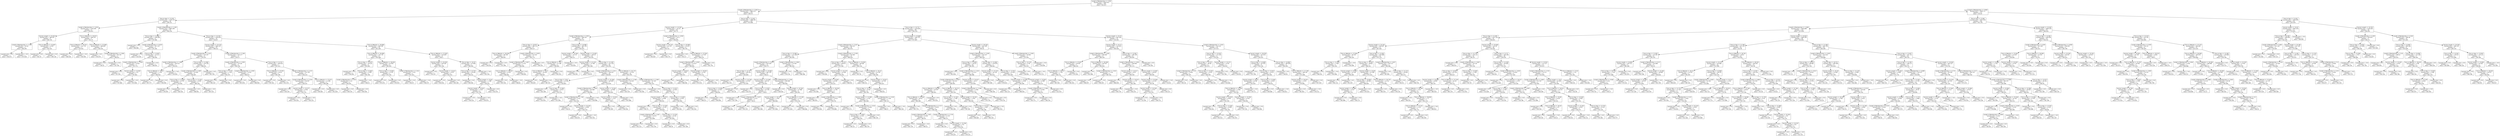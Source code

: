 digraph Tree {
node [shape=box, fontname="helvetica"] ;
edge [fontname="helvetica"] ;
0 [label="Length of Membership <= 3.591\nsquared_error = 6262.812\nsamples = 350\nvalue = 501.617"] ;
1 [label="Length of Membership <= 2.626\nsquared_error = 3681.612\nsamples = 179\nvalue = 449.79"] ;
0 -> 1 [labeldistance=2.5, labelangle=45, headlabel="True"] ;
2 [label="Time on App <= 11.031\nsquared_error = 3120.135\nsamples = 50\nvalue = 390.151"] ;
1 -> 2 ;
3 [label="Length of Membership <= 1.876\nsquared_error = 1318.394\nsamples = 9\nvalue = 316.957"] ;
2 -> 3 ;
4 [label="Session Length <= 33.252\nsquared_error = 386.597\nsamples = 4\nvalue = 284.729"] ;
3 -> 4 ;
5 [label="Length of Membership <= 1.109\nsquared_error = 92.62\nsamples = 2\nvalue = 266.295"] ;
4 -> 5 ;
6 [label="squared_error = 0.0\nsamples = 1\nvalue = 256.671"] ;
5 -> 6 ;
7 [label="squared_error = -0.0\nsamples = 1\nvalue = 275.918"] ;
5 -> 7 ;
8 [label="Time on Website <= 35.907\nsquared_error = 0.947\nsamples = 2\nvalue = 303.163"] ;
4 -> 8 ;
9 [label="squared_error = 0.0\nsamples = 1\nvalue = 302.19"] ;
8 -> 9 ;
10 [label="squared_error = 0.0\nsamples = 1\nvalue = 304.136"] ;
8 -> 10 ;
11 [label="Time on Website <= 36.815\nsquared_error = 568.143\nsamples = 5\nvalue = 342.74"] ;
3 -> 11 ;
12 [label="Time on Website <= 36.251\nsquared_error = 121.735\nsamples = 2\nvalue = 319.561"] ;
11 -> 12 ;
13 [label="squared_error = 0.0\nsamples = 1\nvalue = 308.528"] ;
12 -> 13 ;
14 [label="squared_error = -0.0\nsamples = 1\nvalue = 330.594"] ;
12 -> 14 ;
15 [label="Time on Website <= 37.408\nsquared_error = 268.804\nsamples = 3\nvalue = 358.192"] ;
11 -> 15 ;
16 [label="squared_error = 0.0\nsamples = 1\nvalue = 378.474"] ;
15 -> 16 ;
17 [label="Length of Membership <= 2.266\nsquared_error = 94.705\nsamples = 2\nvalue = 348.051"] ;
15 -> 17 ;
18 [label="squared_error = 0.0\nsamples = 1\nvalue = 338.32"] ;
17 -> 18 ;
19 [label="squared_error = 0.0\nsamples = 1\nvalue = 357.783"] ;
17 -> 19 ;
20 [label="Length of Membership <= 1.295\nsquared_error = 2081.493\nsamples = 41\nvalue = 406.218"] ;
2 -> 20 ;
21 [label="Time on App <= 11.883\nsquared_error = 1305.685\nsamples = 6\nvalue = 337.082"] ;
20 -> 21 ;
22 [label="squared_error = 0.0\nsamples = 1\nvalue = 266.086"] ;
21 -> 22 ;
23 [label="Length of Membership <= 0.619\nsquared_error = 357.125\nsamples = 5\nvalue = 351.281"] ;
21 -> 23 ;
24 [label="squared_error = 0.0\nsamples = 1\nvalue = 314.439"] ;
23 -> 24 ;
25 [label="Time on App <= 12.847\nsquared_error = 22.223\nsamples = 4\nvalue = 360.492"] ;
23 -> 25 ;
26 [label="Length of Membership <= 1.054\nsquared_error = 0.016\nsamples = 3\nvalue = 357.771"] ;
25 -> 26 ;
27 [label="squared_error = 0.0\nsamples = 1\nvalue = 357.591"] ;
26 -> 27 ;
28 [label="Session Length <= 32.492\nsquared_error = 0.0\nsamples = 2\nvalue = 357.861"] ;
26 -> 28 ;
29 [label="squared_error = 0.0\nsamples = 1\nvalue = 357.864"] ;
28 -> 29 ;
30 [label="squared_error = 0.0\nsamples = 1\nvalue = 357.858"] ;
28 -> 30 ;
31 [label="squared_error = 0.0\nsamples = 1\nvalue = 368.655"] ;
25 -> 31 ;
32 [label="Time on App <= 12.218\nsquared_error = 1254.641\nsamples = 35\nvalue = 418.07"] ;
20 -> 32 ;
33 [label="Session Length <= 33.116\nsquared_error = 1065.527\nsamples = 19\nvalue = 398.512"] ;
32 -> 33 ;
34 [label="Length of Membership <= 2.122\nsquared_error = 710.347\nsamples = 8\nvalue = 370.107"] ;
33 -> 34 ;
35 [label="Length of Membership <= 1.966\nsquared_error = 187.611\nsamples = 3\nvalue = 339.255"] ;
34 -> 35 ;
36 [label="Time on Website <= 38.03\nsquared_error = 1.301\nsamples = 2\nvalue = 348.918"] ;
35 -> 36 ;
37 [label="squared_error = 0.0\nsamples = 1\nvalue = 347.777"] ;
36 -> 37 ;
38 [label="squared_error = 0.0\nsamples = 1\nvalue = 350.058"] ;
36 -> 38 ;
39 [label="squared_error = -0.0\nsamples = 1\nvalue = 319.929"] ;
35 -> 39 ;
40 [label="Time on App <= 11.966\nsquared_error = 110.192\nsamples = 5\nvalue = 388.619"] ;
34 -> 40 ;
41 [label="Length of Membership <= 2.289\nsquared_error = 23.904\nsamples = 4\nvalue = 383.847"] ;
40 -> 41 ;
42 [label="Time on App <= 11.829\nsquared_error = 8.759\nsamples = 2\nvalue = 379.456"] ;
41 -> 42 ;
43 [label="squared_error = 0.0\nsamples = 1\nvalue = 376.497"] ;
42 -> 43 ;
44 [label="squared_error = 0.0\nsamples = 1\nvalue = 382.416"] ;
42 -> 44 ;
45 [label="Time on App <= 11.435\nsquared_error = 0.494\nsamples = 2\nvalue = 388.238"] ;
41 -> 45 ;
46 [label="squared_error = 0.0\nsamples = 1\nvalue = 388.941"] ;
45 -> 46 ;
47 [label="squared_error = -0.0\nsamples = 1\nvalue = 387.535"] ;
45 -> 47 ;
48 [label="squared_error = 0.0\nsamples = 1\nvalue = 407.705"] ;
40 -> 48 ;
49 [label="Length of Membership <= 2.106\nsquared_error = 310.277\nsamples = 11\nvalue = 419.17"] ;
33 -> 49 ;
50 [label="Length of Membership <= 1.954\nsquared_error = 14.218\nsamples = 4\nvalue = 404.746"] ;
49 -> 50 ;
51 [label="Time on App <= 11.95\nsquared_error = 1.192\nsamples = 2\nvalue = 401.075"] ;
50 -> 51 ;
52 [label="squared_error = 0.0\nsamples = 1\nvalue = 402.167"] ;
51 -> 52 ;
53 [label="squared_error = 0.0\nsamples = 1\nvalue = 399.984"] ;
51 -> 53 ;
54 [label="Length of Membership <= 2.091\nsquared_error = 0.293\nsamples = 2\nvalue = 408.417"] ;
50 -> 54 ;
55 [label="squared_error = 0.0\nsamples = 1\nvalue = 407.876"] ;
54 -> 55 ;
56 [label="squared_error = 0.0\nsamples = 1\nvalue = 408.958"] ;
54 -> 56 ;
57 [label="Time on App <= 11.311\nsquared_error = 292.632\nsamples = 7\nvalue = 427.413"] ;
49 -> 57 ;
58 [label="Time on Website <= 37.452\nsquared_error = 63.61\nsamples = 2\nvalue = 405.396"] ;
57 -> 58 ;
59 [label="squared_error = 0.0\nsamples = 1\nvalue = 397.421"] ;
58 -> 59 ;
60 [label="squared_error = 0.0\nsamples = 1\nvalue = 413.372"] ;
58 -> 60 ;
61 [label="Length of Membership <= 2.375\nsquared_error = 112.792\nsamples = 5\nvalue = 436.219"] ;
57 -> 61 ;
62 [label="Length of Membership <= 2.154\nsquared_error = 18.497\nsamples = 3\nvalue = 428.167"] ;
61 -> 62 ;
63 [label="squared_error = 0.0\nsamples = 1\nvalue = 434.144"] ;
62 -> 63 ;
64 [label="Session Length <= 33.277\nsquared_error = 0.952\nsamples = 2\nvalue = 425.179"] ;
62 -> 64 ;
65 [label="squared_error = 0.0\nsamples = 1\nvalue = 424.203"] ;
64 -> 65 ;
66 [label="squared_error = -0.0\nsamples = 1\nvalue = 426.155"] ;
64 -> 66 ;
67 [label="Time on Website <= 37.673\nsquared_error = 11.096\nsamples = 2\nvalue = 448.298"] ;
61 -> 67 ;
68 [label="squared_error = 0.0\nsamples = 1\nvalue = 444.967"] ;
67 -> 68 ;
69 [label="squared_error = 0.0\nsamples = 1\nvalue = 451.629"] ;
67 -> 69 ;
70 [label="Time on Website <= 36.896\nsquared_error = 485.638\nsamples = 16\nvalue = 441.294"] ;
32 -> 70 ;
71 [label="Time on Website <= 36.489\nsquared_error = 156.778\nsamples = 8\nvalue = 454.288"] ;
70 -> 71 ;
72 [label="Time on App <= 12.675\nsquared_error = 18.124\nsamples = 4\nvalue = 443.483"] ;
71 -> 72 ;
73 [label="squared_error = 0.0\nsamples = 1\nvalue = 436.581"] ;
72 -> 73 ;
74 [label="Time on App <= 13.063\nsquared_error = 2.992\nsamples = 3\nvalue = 445.784"] ;
72 -> 74 ;
75 [label="Length of Membership <= 2.351\nsquared_error = 0.0\nsamples = 2\nvalue = 444.561"] ;
74 -> 75 ;
76 [label="squared_error = 0.0\nsamples = 1\nvalue = 444.576"] ;
75 -> 76 ;
77 [label="squared_error = 0.0\nsamples = 1\nvalue = 444.546"] ;
75 -> 77 ;
78 [label="squared_error = -0.0\nsamples = 1\nvalue = 448.23"] ;
74 -> 78 ;
79 [label="Time on Website <= 36.636\nsquared_error = 61.943\nsamples = 4\nvalue = 465.093"] ;
71 -> 79 ;
80 [label="Time on App <= 13.026\nsquared_error = 5.334\nsamples = 2\nvalue = 472.762"] ;
79 -> 80 ;
81 [label="squared_error = 0.0\nsamples = 1\nvalue = 475.072"] ;
80 -> 81 ;
82 [label="squared_error = 0.0\nsamples = 1\nvalue = 470.453"] ;
80 -> 82 ;
83 [label="Length of Membership <= 2.352\nsquared_error = 0.91\nsamples = 2\nvalue = 457.423"] ;
79 -> 83 ;
84 [label="squared_error = 0.0\nsamples = 1\nvalue = 456.47"] ;
83 -> 84 ;
85 [label="squared_error = -0.0\nsamples = 1\nvalue = 458.377"] ;
83 -> 85 ;
86 [label="Time on Website <= 37.403\nsquared_error = 476.809\nsamples = 8\nvalue = 428.3"] ;
70 -> 86 ;
87 [label="Session Length <= 32.078\nsquared_error = 476.387\nsamples = 3\nvalue = 407.146"] ;
86 -> 87 ;
88 [label="squared_error = 0.0\nsamples = 1\nvalue = 376.337"] ;
87 -> 88 ;
89 [label="Session Length <= 32.612\nsquared_error = 2.672\nsamples = 2\nvalue = 422.551"] ;
87 -> 89 ;
90 [label="squared_error = 0.0\nsamples = 1\nvalue = 420.916"] ;
89 -> 90 ;
91 [label="squared_error = 0.0\nsamples = 1\nvalue = 424.185"] ;
89 -> 91 ;
92 [label="Time on App <= 14.19\nsquared_error = 47.484\nsamples = 5\nvalue = 440.992"] ;
86 -> 92 ;
93 [label="Time on App <= 12.755\nsquared_error = 19.284\nsamples = 4\nvalue = 438.161"] ;
92 -> 93 ;
94 [label="squared_error = 0.0\nsamples = 1\nvalue = 444.582"] ;
93 -> 94 ;
95 [label="Session Length <= 33.81\nsquared_error = 7.388\nsamples = 3\nvalue = 436.021"] ;
93 -> 95 ;
96 [label="Session Length <= 32.621\nsquared_error = 1.637\nsamples = 2\nvalue = 437.795"] ;
95 -> 96 ;
97 [label="squared_error = 0.0\nsamples = 1\nvalue = 436.516"] ;
96 -> 97 ;
98 [label="squared_error = -0.0\nsamples = 1\nvalue = 439.075"] ;
96 -> 98 ;
99 [label="squared_error = 0.0\nsamples = 1\nvalue = 432.472"] ;
95 -> 99 ;
100 [label="squared_error = -0.0\nsamples = 1\nvalue = 452.316"] ;
92 -> 100 ;
101 [label="Time on App <= 11.651\nsquared_error = 1986.281\nsamples = 129\nvalue = 472.906"] ;
1 -> 101 ;
102 [label="Session Length <= 33.592\nsquared_error = 731.41\nsamples = 40\nvalue = 427.71"] ;
101 -> 102 ;
103 [label="Length of Membership <= 2.923\nsquared_error = 568.102\nsamples = 32\nvalue = 420.137"] ;
102 -> 103 ;
104 [label="Time on App <= 10.873\nsquared_error = 366.723\nsamples = 6\nvalue = 390.517"] ;
103 -> 104 ;
105 [label="Time on Website <= 36.558\nsquared_error = 88.199\nsamples = 2\nvalue = 366.007"] ;
104 -> 105 ;
106 [label="squared_error = 0.0\nsamples = 1\nvalue = 356.616"] ;
105 -> 106 ;
107 [label="squared_error = 0.0\nsamples = 1\nvalue = 375.398"] ;
105 -> 107 ;
108 [label="Length of Membership <= 2.874\nsquared_error = 55.416\nsamples = 4\nvalue = 402.773"] ;
104 -> 108 ;
109 [label="Length of Membership <= 2.827\nsquared_error = 2.551\nsamples = 3\nvalue = 406.996"] ;
108 -> 109 ;
110 [label="Time on Website <= 36.925\nsquared_error = 0.291\nsamples = 2\nvalue = 408.081"] ;
109 -> 110 ;
111 [label="squared_error = 0.0\nsamples = 1\nvalue = 407.542"] ;
110 -> 111 ;
112 [label="squared_error = -0.0\nsamples = 1\nvalue = 408.62"] ;
110 -> 112 ;
113 [label="squared_error = 0.0\nsamples = 1\nvalue = 404.825"] ;
109 -> 113 ;
114 [label="squared_error = 0.0\nsamples = 1\nvalue = 390.103"] ;
108 -> 114 ;
115 [label="Time on App <= 10.488\nsquared_error = 365.393\nsamples = 26\nvalue = 426.972"] ;
103 -> 115 ;
116 [label="Session Length <= 33.166\nsquared_error = 74.572\nsamples = 4\nvalue = 398.213"] ;
115 -> 116 ;
117 [label="Time on Website <= 38.7\nsquared_error = 31.198\nsamples = 3\nvalue = 394.083"] ;
116 -> 117 ;
118 [label="Time on Website <= 36.6\nsquared_error = 10.563\nsamples = 2\nvalue = 390.607"] ;
117 -> 118 ;
119 [label="squared_error = 0.0\nsamples = 1\nvalue = 393.857"] ;
118 -> 119 ;
120 [label="squared_error = 0.0\nsamples = 1\nvalue = 387.357"] ;
118 -> 120 ;
121 [label="squared_error = 0.0\nsamples = 1\nvalue = 401.033"] ;
117 -> 121 ;
122 [label="squared_error = -0.0\nsamples = 1\nvalue = 410.603"] ;
116 -> 122 ;
123 [label="Session Length <= 31.605\nsquared_error = 240.54\nsamples = 22\nvalue = 432.201"] ;
115 -> 123 ;
124 [label="Session Length <= 31.218\nsquared_error = 77.196\nsamples = 2\nvalue = 401.284"] ;
123 -> 124 ;
125 [label="squared_error = 0.0\nsamples = 1\nvalue = 392.497"] ;
124 -> 125 ;
126 [label="squared_error = 0.0\nsamples = 1\nvalue = 410.07"] ;
124 -> 126 ;
127 [label="Time on App <= 11.109\nsquared_error = 151.724\nsamples = 20\nvalue = 435.293"] ;
123 -> 127 ;
128 [label="Length of Membership <= 3.251\nsquared_error = 136.432\nsamples = 10\nvalue = 428.607"] ;
127 -> 128 ;
129 [label="Time on App <= 10.8\nsquared_error = 15.585\nsamples = 3\nvalue = 416.867"] ;
128 -> 129 ;
130 [label="squared_error = 0.0\nsamples = 1\nvalue = 422.369"] ;
129 -> 130 ;
131 [label="Time on App <= 11.002\nsquared_error = 0.672\nsamples = 2\nvalue = 414.116"] ;
129 -> 131 ;
132 [label="squared_error = 0.0\nsamples = 1\nvalue = 414.935"] ;
131 -> 132 ;
133 [label="squared_error = -0.0\nsamples = 1\nvalue = 413.296"] ;
131 -> 133 ;
134 [label="Session Length <= 32.399\nsquared_error = 103.829\nsamples = 7\nvalue = 433.639"] ;
128 -> 134 ;
135 [label="Length of Membership <= 3.561\nsquared_error = 64.408\nsamples = 4\nvalue = 426.896"] ;
134 -> 135 ;
136 [label="Length of Membership <= 3.46\nsquared_error = 9.59\nsamples = 3\nvalue = 422.529"] ;
135 -> 136 ;
137 [label="squared_error = 0.0\nsamples = 1\nvalue = 418.15"] ;
136 -> 137 ;
138 [label="Session Length <= 32.105\nsquared_error = 0.002\nsamples = 2\nvalue = 424.719"] ;
136 -> 138 ;
139 [label="squared_error = 0.0\nsamples = 1\nvalue = 424.675"] ;
138 -> 139 ;
140 [label="squared_error = -0.0\nsamples = 1\nvalue = 424.763"] ;
138 -> 140 ;
141 [label="squared_error = -0.0\nsamples = 1\nvalue = 439.998"] ;
135 -> 141 ;
142 [label="Session Length <= 33.441\nsquared_error = 14.946\nsamples = 3\nvalue = 442.629"] ;
134 -> 142 ;
143 [label="Session Length <= 32.915\nsquared_error = 3.227\nsamples = 2\nvalue = 440.1"] ;
142 -> 143 ;
144 [label="squared_error = 0.0\nsamples = 1\nvalue = 441.897"] ;
143 -> 144 ;
145 [label="squared_error = 0.0\nsamples = 1\nvalue = 438.304"] ;
143 -> 145 ;
146 [label="squared_error = -0.0\nsamples = 1\nvalue = 447.688"] ;
142 -> 146 ;
147 [label="Time on Website <= 36.774\nsquared_error = 77.615\nsamples = 10\nvalue = 441.979"] ;
127 -> 147 ;
148 [label="Length of Membership <= 3.106\nsquared_error = 15.025\nsamples = 2\nvalue = 428.605"] ;
147 -> 148 ;
149 [label="squared_error = 0.0\nsamples = 1\nvalue = 424.729"] ;
148 -> 149 ;
150 [label="squared_error = 0.0\nsamples = 1\nvalue = 432.481"] ;
148 -> 150 ;
151 [label="Length of Membership <= 2.945\nsquared_error = 37.367\nsamples = 8\nvalue = 445.323"] ;
147 -> 151 ;
152 [label="squared_error = 0.0\nsamples = 1\nvalue = 431.618"] ;
151 -> 152 ;
153 [label="Time on App <= 11.611\nsquared_error = 12.041\nsamples = 7\nvalue = 447.28"] ;
151 -> 153 ;
154 [label="Session Length <= 32.073\nsquared_error = 6.008\nsamples = 5\nvalue = 449.032"] ;
153 -> 154 ;
155 [label="squared_error = 0.0\nsamples = 1\nvalue = 445.75"] ;
154 -> 155 ;
156 [label="Time on App <= 11.528\nsquared_error = 4.144\nsamples = 4\nvalue = 449.852"] ;
154 -> 156 ;
157 [label="Length of Membership <= 3.367\nsquared_error = 0.075\nsamples = 2\nvalue = 451.849"] ;
156 -> 157 ;
158 [label="squared_error = 0.0\nsamples = 1\nvalue = 452.123"] ;
157 -> 158 ;
159 [label="squared_error = 0.0\nsamples = 1\nvalue = 451.576"] ;
157 -> 159 ;
160 [label="Time on App <= 11.578\nsquared_error = 0.236\nsamples = 2\nvalue = 447.855"] ;
156 -> 160 ;
161 [label="squared_error = 0.0\nsamples = 1\nvalue = 448.34"] ;
160 -> 161 ;
162 [label="squared_error = 0.0\nsamples = 1\nvalue = 447.369"] ;
160 -> 162 ;
163 [label="Time on App <= 11.629\nsquared_error = 0.291\nsamples = 2\nvalue = 442.902"] ;
153 -> 163 ;
164 [label="squared_error = 0.0\nsamples = 1\nvalue = 443.442"] ;
163 -> 164 ;
165 [label="squared_error = 0.0\nsamples = 1\nvalue = 442.363"] ;
163 -> 165 ;
166 [label="Length of Membership <= 3.056\nsquared_error = 237.7\nsamples = 8\nvalue = 458.001"] ;
102 -> 166 ;
167 [label="Session Length <= 34.119\nsquared_error = 63.139\nsamples = 2\nvalue = 434.721"] ;
166 -> 167 ;
168 [label="squared_error = 0.0\nsamples = 1\nvalue = 442.667"] ;
167 -> 168 ;
169 [label="squared_error = 0.0\nsamples = 1\nvalue = 426.775"] ;
167 -> 169 ;
170 [label="Time on App <= 10.588\nsquared_error = 55.023\nsamples = 6\nvalue = 465.761"] ;
166 -> 170 ;
171 [label="squared_error = 0.0\nsamples = 1\nvalue = 453.17"] ;
170 -> 171 ;
172 [label="Time on Website <= 37.562\nsquared_error = 27.978\nsamples = 5\nvalue = 468.279"] ;
170 -> 172 ;
173 [label="Length of Membership <= 3.292\nsquared_error = 21.817\nsamples = 4\nvalue = 469.901"] ;
172 -> 173 ;
174 [label="Session Length <= 34.652\nsquared_error = 7.695\nsamples = 2\nvalue = 465.672"] ;
173 -> 174 ;
175 [label="squared_error = 0.0\nsamples = 1\nvalue = 462.898"] ;
174 -> 175 ;
176 [label="squared_error = 0.0\nsamples = 1\nvalue = 468.446"] ;
174 -> 176 ;
177 [label="Session Length <= 34.021\nsquared_error = 0.161\nsamples = 2\nvalue = 474.131"] ;
173 -> 177 ;
178 [label="squared_error = 0.0\nsamples = 1\nvalue = 474.532"] ;
177 -> 178 ;
179 [label="squared_error = -0.0\nsamples = 1\nvalue = 473.729"] ;
177 -> 179 ;
180 [label="squared_error = 0.0\nsamples = 1\nvalue = 461.791"] ;
172 -> 180 ;
181 [label="Time on App <= 12.711\nsquared_error = 1219.604\nsamples = 89\nvalue = 493.219"] ;
101 -> 181 ;
182 [label="Session Length <= 33.068\nsquared_error = 769.776\nsamples = 56\nvalue = 477.847"] ;
181 -> 182 ;
183 [label="Length of Membership <= 3.212\nsquared_error = 641.917\nsamples = 30\nvalue = 462.973"] ;
182 -> 183 ;
184 [label="Time on App <= 12.484\nsquared_error = 573.286\nsamples = 15\nvalue = 445.442"] ;
183 -> 184 ;
185 [label="Length of Membership <= 2.879\nsquared_error = 415.039\nsamples = 13\nvalue = 439.777"] ;
184 -> 185 ;
186 [label="Time on App <= 11.72\nsquared_error = 195.407\nsamples = 4\nvalue = 420.804"] ;
185 -> 186 ;
187 [label="squared_error = 0.0\nsamples = 1\nvalue = 442.723"] ;
186 -> 187 ;
188 [label="Session Length <= 32.704\nsquared_error = 47.007\nsamples = 3\nvalue = 413.497"] ;
186 -> 188 ;
189 [label="Time on App <= 12.009\nsquared_error = 0.193\nsamples = 2\nvalue = 408.656"] ;
188 -> 189 ;
190 [label="squared_error = 0.0\nsamples = 1\nvalue = 408.217"] ;
189 -> 190 ;
191 [label="squared_error = 0.0\nsamples = 1\nvalue = 409.095"] ;
189 -> 191 ;
192 [label="squared_error = -0.0\nsamples = 1\nvalue = 423.18"] ;
188 -> 192 ;
193 [label="Session Length <= 32.062\nsquared_error = 281.539\nsamples = 9\nvalue = 448.21"] ;
185 -> 193 ;
194 [label="Session Length <= 31.548\nsquared_error = 69.151\nsamples = 4\nvalue = 433.467"] ;
193 -> 194 ;
195 [label="squared_error = 0.0\nsamples = 1\nvalue = 423.471"] ;
194 -> 195 ;
196 [label="Time on App <= 11.955\nsquared_error = 47.785\nsamples = 3\nvalue = 436.8"] ;
194 -> 196 ;
197 [label="squared_error = 0.0\nsamples = 1\nvalue = 427.199"] ;
196 -> 197 ;
198 [label="Length of Membership <= 3.077\nsquared_error = 2.551\nsamples = 2\nvalue = 441.6"] ;
196 -> 198 ;
199 [label="squared_error = 0.0\nsamples = 1\nvalue = 440.003"] ;
198 -> 199 ;
200 [label="squared_error = -0.0\nsamples = 1\nvalue = 443.197"] ;
198 -> 200 ;
201 [label="Length of Membership <= 2.98\nsquared_error = 138.468\nsamples = 5\nvalue = 460.004"] ;
193 -> 201 ;
202 [label="squared_error = 0.0\nsamples = 1\nvalue = 438.418"] ;
201 -> 202 ;
203 [label="Session Length <= 32.342\nsquared_error = 27.466\nsamples = 4\nvalue = 465.401"] ;
201 -> 203 ;
204 [label="Session Length <= 32.121\nsquared_error = 7.945\nsamples = 2\nvalue = 460.666"] ;
203 -> 204 ;
205 [label="squared_error = 0.0\nsamples = 1\nvalue = 463.485"] ;
204 -> 205 ;
206 [label="squared_error = -0.0\nsamples = 1\nvalue = 457.848"] ;
204 -> 206 ;
207 [label="Time on Website <= 37.199\nsquared_error = 2.153\nsamples = 2\nvalue = 470.136"] ;
203 -> 207 ;
208 [label="squared_error = 0.0\nsamples = 1\nvalue = 471.603"] ;
207 -> 208 ;
209 [label="squared_error = 0.0\nsamples = 1\nvalue = 468.668"] ;
207 -> 209 ;
210 [label="Length of Membership <= 2.965\nsquared_error = 37.505\nsamples = 2\nvalue = 482.263"] ;
184 -> 210 ;
211 [label="squared_error = 0.0\nsamples = 1\nvalue = 476.139"] ;
210 -> 211 ;
212 [label="squared_error = -0.0\nsamples = 1\nvalue = 488.388"] ;
210 -> 212 ;
213 [label="Length of Membership <= 3.378\nsquared_error = 95.904\nsamples = 15\nvalue = 480.503"] ;
183 -> 213 ;
214 [label="Time on App <= 12.213\nsquared_error = 60.873\nsamples = 6\nvalue = 473.582"] ;
213 -> 214 ;
215 [label="squared_error = 0.0\nsamples = 1\nvalue = 459.285"] ;
214 -> 215 ;
216 [label="Session Length <= 32.579\nsquared_error = 23.992\nsamples = 5\nvalue = 476.441"] ;
214 -> 216 ;
217 [label="Session Length <= 32.026\nsquared_error = 12.281\nsamples = 4\nvalue = 478.323"] ;
216 -> 217 ;
218 [label="squared_error = 0.0\nsamples = 1\nvalue = 472.992"] ;
217 -> 218 ;
219 [label="Time on Website <= 36.918\nsquared_error = 3.744\nsamples = 3\nvalue = 480.1"] ;
217 -> 219 ;
220 [label="squared_error = 0.0\nsamples = 1\nvalue = 482.831"] ;
219 -> 220 ;
221 [label="Length of Membership <= 3.298\nsquared_error = 0.023\nsamples = 2\nvalue = 478.735"] ;
219 -> 221 ;
222 [label="squared_error = 0.0\nsamples = 1\nvalue = 478.584"] ;
221 -> 222 ;
223 [label="squared_error = -0.0\nsamples = 1\nvalue = 478.885"] ;
221 -> 223 ;
224 [label="squared_error = 0.0\nsamples = 1\nvalue = 468.914"] ;
216 -> 224 ;
225 [label="Time on Website <= 35.956\nsquared_error = 66.028\nsamples = 9\nvalue = 485.118"] ;
213 -> 225 ;
226 [label="squared_error = 0.0\nsamples = 1\nvalue = 497.39"] ;
225 -> 226 ;
227 [label="Time on Website <= 36.52\nsquared_error = 53.104\nsamples = 8\nvalue = 483.584"] ;
225 -> 227 ;
228 [label="squared_error = 0.0\nsamples = 1\nvalue = 469.311"] ;
227 -> 228 ;
229 [label="Session Length <= 32.817\nsquared_error = 27.431\nsamples = 7\nvalue = 485.623"] ;
227 -> 229 ;
230 [label="Time on App <= 12.337\nsquared_error = 8.355\nsamples = 6\nvalue = 483.785"] ;
229 -> 230 ;
231 [label="Session Length <= 31.999\nsquared_error = 3.142\nsamples = 4\nvalue = 482.069"] ;
230 -> 231 ;
232 [label="squared_error = 0.0\nsamples = 1\nvalue = 479.173"] ;
231 -> 232 ;
233 [label="Length of Membership <= 3.516\nsquared_error = 0.463\nsamples = 3\nvalue = 483.034"] ;
231 -> 233 ;
234 [label="Time on App <= 11.863\nsquared_error = 0.101\nsamples = 2\nvalue = 483.478"] ;
233 -> 234 ;
235 [label="squared_error = 0.0\nsamples = 1\nvalue = 483.16"] ;
234 -> 235 ;
236 [label="squared_error = 0.0\nsamples = 1\nvalue = 483.797"] ;
234 -> 236 ;
237 [label="squared_error = 0.0\nsamples = 1\nvalue = 482.145"] ;
233 -> 237 ;
238 [label="Length of Membership <= 3.534\nsquared_error = 1.109\nsamples = 2\nvalue = 487.217"] ;
230 -> 238 ;
239 [label="squared_error = 0.0\nsamples = 1\nvalue = 488.27"] ;
238 -> 239 ;
240 [label="squared_error = -0.0\nsamples = 1\nvalue = 486.164"] ;
238 -> 240 ;
241 [label="squared_error = 0.0\nsamples = 1\nvalue = 496.651"] ;
229 -> 241 ;
242 [label="Session Length <= 34.536\nsquared_error = 367.449\nsamples = 26\nvalue = 495.01"] ;
182 -> 242 ;
243 [label="Length of Membership <= 3.205\nsquared_error = 150.347\nsamples = 23\nvalue = 489.528"] ;
242 -> 243 ;
244 [label="Time on App <= 11.859\nsquared_error = 110.25\nsamples = 16\nvalue = 485.401"] ;
243 -> 244 ;
245 [label="squared_error = 0.0\nsamples = 1\nvalue = 461.628"] ;
244 -> 245 ;
246 [label="Length of Membership <= 3.101\nsquared_error = 77.413\nsamples = 15\nvalue = 486.986"] ;
244 -> 246 ;
247 [label="Length of Membership <= 2.937\nsquared_error = 47.015\nsamples = 12\nvalue = 489.993"] ;
246 -> 247 ;
248 [label="Time on Website <= 38.582\nsquared_error = 54.479\nsamples = 7\nvalue = 486.903"] ;
247 -> 248 ;
249 [label="Time on Website <= 35.936\nsquared_error = 40.42\nsamples = 6\nvalue = 485.085"] ;
248 -> 249 ;
250 [label="squared_error = 0.0\nsamples = 1\nvalue = 497.779"] ;
249 -> 250 ;
251 [label="Length of Membership <= 2.717\nsquared_error = 9.833\nsamples = 5\nvalue = 482.546"] ;
249 -> 251 ;
252 [label="Length of Membership <= 2.69\nsquared_error = 2.044\nsamples = 2\nvalue = 485.95"] ;
251 -> 252 ;
253 [label="squared_error = 0.0\nsamples = 1\nvalue = 487.379"] ;
252 -> 253 ;
254 [label="squared_error = -0.0\nsamples = 1\nvalue = 484.52"] ;
252 -> 254 ;
255 [label="Length of Membership <= 2.739\nsquared_error = 2.155\nsamples = 3\nvalue = 480.277"] ;
251 -> 255 ;
256 [label="squared_error = 0.0\nsamples = 1\nvalue = 482.354"] ;
255 -> 256 ;
257 [label="Session Length <= 33.766\nsquared_error = 0.0\nsamples = 2\nvalue = 479.239"] ;
255 -> 257 ;
258 [label="squared_error = 0.0\nsamples = 1\nvalue = 479.247"] ;
257 -> 258 ;
259 [label="squared_error = 0.0\nsamples = 1\nvalue = 479.231"] ;
257 -> 259 ;
260 [label="squared_error = 0.0\nsamples = 1\nvalue = 497.812"] ;
248 -> 260 ;
261 [label="Time on Website <= 36.213\nsquared_error = 4.494\nsamples = 5\nvalue = 494.318"] ;
247 -> 261 ;
262 [label="Time on App <= 12.195\nsquared_error = 1.308\nsamples = 2\nvalue = 496.443"] ;
261 -> 262 ;
263 [label="squared_error = 0.0\nsamples = 1\nvalue = 495.299"] ;
262 -> 263 ;
264 [label="squared_error = 0.0\nsamples = 1\nvalue = 497.587"] ;
262 -> 264 ;
265 [label="Session Length <= 34.142\nsquared_error = 1.601\nsamples = 3\nvalue = 492.901"] ;
261 -> 265 ;
266 [label="Time on App <= 12.431\nsquared_error = 1.667\nsamples = 2\nvalue = 493.396"] ;
265 -> 266 ;
267 [label="squared_error = 0.0\nsamples = 1\nvalue = 494.687"] ;
266 -> 267 ;
268 [label="squared_error = 0.0\nsamples = 1\nvalue = 492.105"] ;
266 -> 268 ;
269 [label="squared_error = -0.0\nsamples = 1\nvalue = 491.912"] ;
265 -> 269 ;
270 [label="Session Length <= 33.417\nsquared_error = 18.17\nsamples = 3\nvalue = 474.958"] ;
246 -> 270 ;
271 [label="Length of Membership <= 3.184\nsquared_error = 3.946\nsamples = 2\nvalue = 477.746"] ;
270 -> 271 ;
272 [label="squared_error = 0.0\nsamples = 1\nvalue = 475.759"] ;
271 -> 272 ;
273 [label="squared_error = 0.0\nsamples = 1\nvalue = 479.732"] ;
271 -> 273 ;
274 [label="squared_error = 0.0\nsamples = 1\nvalue = 469.383"] ;
270 -> 274 ;
275 [label="Time on App <= 11.826\nsquared_error = 114.079\nsamples = 7\nvalue = 498.961"] ;
243 -> 275 ;
276 [label="Session Length <= 33.159\nsquared_error = 16.126\nsamples = 2\nvalue = 483.631"] ;
275 -> 276 ;
277 [label="squared_error = 0.0\nsamples = 1\nvalue = 487.646"] ;
276 -> 277 ;
278 [label="squared_error = -0.0\nsamples = 1\nvalue = 479.615"] ;
276 -> 278 ;
279 [label="Time on App <= 11.931\nsquared_error = 21.642\nsamples = 5\nvalue = 505.094"] ;
275 -> 279 ;
280 [label="Session Length <= 33.389\nsquared_error = 3.058\nsamples = 2\nvalue = 500.384"] ;
279 -> 280 ;
281 [label="squared_error = 0.0\nsamples = 1\nvalue = 502.133"] ;
280 -> 281 ;
282 [label="squared_error = 0.0\nsamples = 1\nvalue = 498.636"] ;
280 -> 282 ;
283 [label="Session Length <= 33.825\nsquared_error = 9.389\nsamples = 3\nvalue = 508.233"] ;
279 -> 283 ;
284 [label="Length of Membership <= 3.399\nsquared_error = 0.091\nsamples = 2\nvalue = 506.074"] ;
283 -> 284 ;
285 [label="squared_error = 0.0\nsamples = 1\nvalue = 505.771"] ;
284 -> 285 ;
286 [label="squared_error = 0.0\nsamples = 1\nvalue = 506.376"] ;
284 -> 286 ;
287 [label="squared_error = 0.0\nsamples = 1\nvalue = 512.553"] ;
283 -> 287 ;
288 [label="Length of Membership <= 3.443\nsquared_error = 34.865\nsamples = 3\nvalue = 537.041"] ;
242 -> 288 ;
289 [label="Time on App <= 12.176\nsquared_error = 4.39\nsamples = 2\nvalue = 541.037"] ;
288 -> 289 ;
290 [label="squared_error = 0.0\nsamples = 1\nvalue = 538.942"] ;
289 -> 290 ;
291 [label="squared_error = -0.0\nsamples = 1\nvalue = 543.133"] ;
289 -> 291 ;
292 [label="squared_error = -0.0\nsamples = 1\nvalue = 529.049"] ;
288 -> 292 ;
293 [label="Session Length <= 32.75\nsquared_error = 901.599\nsamples = 33\nvalue = 519.303"] ;
181 -> 293 ;
294 [label="Session Length <= 32.11\nsquared_error = 333.814\nsamples = 14\nvalue = 494.509"] ;
293 -> 294 ;
295 [label="Length of Membership <= 3.391\nsquared_error = 196.464\nsamples = 6\nvalue = 480.526"] ;
294 -> 295 ;
296 [label="Time on Website <= 37.697\nsquared_error = 29.935\nsamples = 3\nvalue = 468.229"] ;
295 -> 296 ;
297 [label="Time on Website <= 36.757\nsquared_error = 7.787\nsamples = 2\nvalue = 464.711"] ;
296 -> 297 ;
298 [label="squared_error = 0.0\nsamples = 1\nvalue = 467.502"] ;
297 -> 298 ;
299 [label="squared_error = 0.0\nsamples = 1\nvalue = 461.921"] ;
297 -> 299 ;
300 [label="squared_error = 0.0\nsamples = 1\nvalue = 475.263"] ;
296 -> 300 ;
301 [label="Time on Website <= 36.568\nsquared_error = 60.534\nsamples = 3\nvalue = 492.824"] ;
295 -> 301 ;
302 [label="squared_error = 0.0\nsamples = 1\nvalue = 503.388"] ;
301 -> 302 ;
303 [label="Length of Membership <= 3.503\nsquared_error = 7.101\nsamples = 2\nvalue = 487.542"] ;
301 -> 303 ;
304 [label="squared_error = 0.0\nsamples = 1\nvalue = 484.877"] ;
303 -> 304 ;
305 [label="squared_error = -0.0\nsamples = 1\nvalue = 490.207"] ;
303 -> 305 ;
306 [label="Time on App <= 13.581\nsquared_error = 180.199\nsamples = 8\nvalue = 504.997"] ;
294 -> 306 ;
307 [label="Length of Membership <= 3.041\nsquared_error = 100.892\nsamples = 7\nvalue = 501.373"] ;
306 -> 307 ;
308 [label="Session Length <= 32.417\nsquared_error = 8.03\nsamples = 3\nvalue = 490.544"] ;
307 -> 308 ;
309 [label="squared_error = 0.0\nsamples = 1\nvalue = 486.839"] ;
308 -> 309 ;
310 [label="Session Length <= 32.613\nsquared_error = 1.75\nsamples = 2\nvalue = 492.396"] ;
308 -> 310 ;
311 [label="squared_error = 0.0\nsamples = 1\nvalue = 493.719"] ;
310 -> 311 ;
312 [label="squared_error = -0.0\nsamples = 1\nvalue = 491.073"] ;
310 -> 312 ;
313 [label="Session Length <= 32.487\nsquared_error = 16.622\nsamples = 4\nvalue = 509.495"] ;
307 -> 313 ;
314 [label="Session Length <= 32.405\nsquared_error = 13.103\nsamples = 3\nvalue = 507.99"] ;
313 -> 314 ;
315 [label="Session Length <= 32.329\nsquared_error = 2.573\nsamples = 2\nvalue = 510.376"] ;
314 -> 315 ;
316 [label="squared_error = 0.0\nsamples = 1\nvalue = 511.98"] ;
315 -> 316 ;
317 [label="squared_error = 0.0\nsamples = 1\nvalue = 508.772"] ;
315 -> 317 ;
318 [label="squared_error = 0.0\nsamples = 1\nvalue = 503.217"] ;
314 -> 318 ;
319 [label="squared_error = -0.0\nsamples = 1\nvalue = 514.01"] ;
313 -> 319 ;
320 [label="squared_error = 0.0\nsamples = 1\nvalue = 530.362"] ;
306 -> 320 ;
321 [label="Length of Membership <= 3.031\nsquared_error = 533.252\nsamples = 19\nvalue = 537.572"] ;
293 -> 321 ;
322 [label="Time on App <= 13.518\nsquared_error = 172.144\nsamples = 6\nvalue = 510.291"] ;
321 -> 322 ;
323 [label="Time on App <= 13.123\nsquared_error = 48.38\nsamples = 4\nvalue = 501.973"] ;
322 -> 323 ;
324 [label="Length of Membership <= 2.78\nsquared_error = 4.695\nsamples = 2\nvalue = 495.347"] ;
323 -> 324 ;
325 [label="squared_error = 0.0\nsamples = 1\nvalue = 493.18"] ;
324 -> 325 ;
326 [label="squared_error = 0.0\nsamples = 1\nvalue = 497.514"] ;
324 -> 326 ;
327 [label="Time on App <= 13.255\nsquared_error = 4.255\nsamples = 2\nvalue = 508.599"] ;
323 -> 327 ;
328 [label="squared_error = 0.0\nsamples = 1\nvalue = 506.536"] ;
327 -> 328 ;
329 [label="squared_error = -0.0\nsamples = 1\nvalue = 510.662"] ;
327 -> 329 ;
330 [label="Session Length <= 33.371\nsquared_error = 4.535\nsamples = 2\nvalue = 526.927"] ;
322 -> 330 ;
331 [label="squared_error = 0.0\nsamples = 1\nvalue = 524.798"] ;
330 -> 331 ;
332 [label="squared_error = 0.0\nsamples = 1\nvalue = 529.057"] ;
330 -> 332 ;
333 [label="Session Length <= 34.078\nsquared_error = 197.876\nsamples = 13\nvalue = 550.163"] ;
321 -> 333 ;
334 [label="Time on App <= 12.848\nsquared_error = 42.354\nsamples = 9\nvalue = 543.128"] ;
333 -> 334 ;
335 [label="squared_error = 0.0\nsamples = 1\nvalue = 527.784"] ;
334 -> 335 ;
336 [label="Time on App <= 13.423\nsquared_error = 14.54\nsamples = 8\nvalue = 545.046"] ;
334 -> 336 ;
337 [label="Session Length <= 34.01\nsquared_error = 8.596\nsamples = 6\nvalue = 543.424"] ;
336 -> 337 ;
338 [label="Time on Website <= 37.879\nsquared_error = 5.906\nsamples = 5\nvalue = 542.567"] ;
337 -> 338 ;
339 [label="Session Length <= 32.874\nsquared_error = 0.859\nsamples = 3\nvalue = 541.549"] ;
338 -> 339 ;
340 [label="squared_error = 0.0\nsamples = 1\nvalue = 540.263"] ;
339 -> 340 ;
341 [label="Time on App <= 13.182\nsquared_error = 0.048\nsamples = 2\nvalue = 542.192"] ;
339 -> 341 ;
342 [label="squared_error = 0.0\nsamples = 1\nvalue = 542.412"] ;
341 -> 342 ;
343 [label="squared_error = 0.0\nsamples = 1\nvalue = 541.972"] ;
341 -> 343 ;
344 [label="Session Length <= 33.782\nsquared_error = 9.595\nsamples = 2\nvalue = 544.093"] ;
338 -> 344 ;
345 [label="squared_error = 0.0\nsamples = 1\nvalue = 547.191"] ;
344 -> 345 ;
346 [label="squared_error = 0.0\nsamples = 1\nvalue = 540.996"] ;
344 -> 346 ;
347 [label="squared_error = -0.0\nsamples = 1\nvalue = 547.71"] ;
337 -> 347 ;
348 [label="Time on App <= 13.492\nsquared_error = 0.815\nsamples = 2\nvalue = 549.911"] ;
336 -> 348 ;
349 [label="squared_error = 0.0\nsamples = 1\nvalue = 549.008"] ;
348 -> 349 ;
350 [label="squared_error = -0.0\nsamples = 1\nvalue = 550.813"] ;
348 -> 350 ;
351 [label="Time on App <= 12.804\nsquared_error = 185.839\nsamples = 4\nvalue = 565.993"] ;
333 -> 351 ;
352 [label="squared_error = 0.0\nsamples = 1\nvalue = 548.28"] ;
351 -> 352 ;
353 [label="Time on Website <= 37.789\nsquared_error = 108.342\nsamples = 3\nvalue = 571.898"] ;
351 -> 353 ;
354 [label="Session Length <= 34.437\nsquared_error = 7.676\nsamples = 2\nvalue = 579.082"] ;
353 -> 354 ;
355 [label="squared_error = 0.0\nsamples = 1\nvalue = 581.852"] ;
354 -> 355 ;
356 [label="squared_error = -0.0\nsamples = 1\nvalue = 576.311"] ;
354 -> 356 ;
357 [label="squared_error = 0.0\nsamples = 1\nvalue = 557.529"] ;
353 -> 357 ;
358 [label="Length of Membership <= 4.964\nsquared_error = 3209.711\nsamples = 171\nvalue = 555.87"] ;
0 -> 358 [labeldistance=2.5, labelangle=-45, headlabel="False"] ;
359 [label="Time on App <= 12.88\nsquared_error = 2027.039\nsamples = 142\nvalue = 541.745"] ;
358 -> 359 ;
360 [label="Length of Membership <= 3.999\nsquared_error = 1444.898\nsamples = 110\nvalue = 527.818"] ;
359 -> 360 ;
361 [label="Time on App <= 11.405\nsquared_error = 1017.162\nsamples = 41\nvalue = 500.833"] ;
360 -> 361 ;
362 [label="Session Length <= 32.102\nsquared_error = 459.647\nsamples = 13\nvalue = 467.562"] ;
361 -> 362 ;
363 [label="Time on Website <= 37.064\nsquared_error = 48.393\nsamples = 3\nvalue = 440.324"] ;
362 -> 363 ;
364 [label="Time on App <= 11.283\nsquared_error = 1.504\nsamples = 2\nvalue = 445.192"] ;
363 -> 364 ;
365 [label="squared_error = 0.0\nsamples = 1\nvalue = 446.419"] ;
364 -> 365 ;
366 [label="squared_error = -0.0\nsamples = 1\nvalue = 443.966"] ;
364 -> 366 ;
367 [label="squared_error = -0.0\nsamples = 1\nvalue = 430.589"] ;
363 -> 367 ;
368 [label="Time on App <= 11.028\nsquared_error = 293.688\nsamples = 10\nvalue = 475.733"] ;
362 -> 368 ;
369 [label="Time on App <= 10.567\nsquared_error = 98.66\nsamples = 7\nvalue = 468.341"] ;
368 -> 369 ;
370 [label="Session Length <= 33.445\nsquared_error = 23.304\nsamples = 2\nvalue = 456.285"] ;
369 -> 370 ;
371 [label="squared_error = 0.0\nsamples = 1\nvalue = 461.112"] ;
370 -> 371 ;
372 [label="squared_error = 0.0\nsamples = 1\nvalue = 451.457"] ;
370 -> 372 ;
373 [label="Session Length <= 33.49\nsquared_error = 47.408\nsamples = 5\nvalue = 473.163"] ;
369 -> 373 ;
374 [label="Time on App <= 10.904\nsquared_error = 20.066\nsamples = 3\nvalue = 468.694"] ;
373 -> 374 ;
375 [label="Session Length <= 32.908\nsquared_error = 0.127\nsamples = 2\nvalue = 465.533"] ;
374 -> 375 ;
376 [label="squared_error = 0.0\nsamples = 1\nvalue = 465.889"] ;
375 -> 376 ;
377 [label="squared_error = 0.0\nsamples = 1\nvalue = 465.177"] ;
375 -> 377 ;
378 [label="squared_error = 0.0\nsamples = 1\nvalue = 475.015"] ;
374 -> 378 ;
379 [label="Time on Website <= 36.735\nsquared_error = 13.512\nsamples = 2\nvalue = 479.867"] ;
373 -> 379 ;
380 [label="squared_error = 0.0\nsamples = 1\nvalue = 483.543"] ;
379 -> 380 ;
381 [label="squared_error = 0.0\nsamples = 1\nvalue = 476.191"] ;
379 -> 381 ;
382 [label="Length of Membership <= 3.837\nsquared_error = 323.717\nsamples = 3\nvalue = 492.982"] ;
368 -> 382 ;
383 [label="squared_error = 0.0\nsamples = 1\nvalue = 467.801"] ;
382 -> 383 ;
384 [label="Time on App <= 11.173\nsquared_error = 10.004\nsamples = 2\nvalue = 505.573"] ;
382 -> 384 ;
385 [label="squared_error = 0.0\nsamples = 1\nvalue = 502.41"] ;
384 -> 385 ;
386 [label="squared_error = 0.0\nsamples = 1\nvalue = 508.736"] ;
384 -> 386 ;
387 [label="Session Length <= 32.646\nsquared_error = 523.42\nsamples = 28\nvalue = 516.281"] ;
361 -> 387 ;
388 [label="Time on App <= 11.779\nsquared_error = 278.333\nsamples = 10\nvalue = 492.39"] ;
387 -> 388 ;
389 [label="squared_error = 0.0\nsamples = 1\nvalue = 448.933"] ;
388 -> 389 ;
390 [label="Length of Membership <= 3.847\nsquared_error = 76.116\nsamples = 9\nvalue = 497.218"] ;
388 -> 390 ;
391 [label="Time on App <= 12.657\nsquared_error = 67.516\nsamples = 7\nvalue = 494.637"] ;
390 -> 391 ;
392 [label="Session Length <= 32.494\nsquared_error = 8.694\nsamples = 5\nvalue = 490.767"] ;
391 -> 392 ;
393 [label="Time on Website <= 36.549\nsquared_error = 3.537\nsamples = 4\nvalue = 491.977"] ;
392 -> 393 ;
394 [label="squared_error = 0.0\nsamples = 1\nvalue = 494.552"] ;
393 -> 394 ;
395 [label="Time on Website <= 38.658\nsquared_error = 1.77\nsamples = 3\nvalue = 491.119"] ;
393 -> 395 ;
396 [label="Time on Website <= 37.331\nsquared_error = 1.374\nsamples = 2\nvalue = 491.773"] ;
395 -> 396 ;
397 [label="squared_error = 0.0\nsamples = 1\nvalue = 490.6"] ;
396 -> 397 ;
398 [label="squared_error = 0.0\nsamples = 1\nvalue = 492.945"] ;
396 -> 398 ;
399 [label="squared_error = -0.0\nsamples = 1\nvalue = 489.812"] ;
395 -> 399 ;
400 [label="squared_error = -0.0\nsamples = 1\nvalue = 485.923"] ;
392 -> 400 ;
401 [label="Time on Website <= 37.105\nsquared_error = 83.49\nsamples = 2\nvalue = 504.313"] ;
391 -> 401 ;
402 [label="squared_error = 0.0\nsamples = 1\nvalue = 495.176"] ;
401 -> 402 ;
403 [label="squared_error = 0.0\nsamples = 1\nvalue = 513.451"] ;
401 -> 403 ;
404 [label="Time on App <= 12.044\nsquared_error = 1.296\nsamples = 2\nvalue = 506.252"] ;
390 -> 404 ;
405 [label="squared_error = 0.0\nsamples = 1\nvalue = 507.39"] ;
404 -> 405 ;
406 [label="squared_error = 0.0\nsamples = 1\nvalue = 505.113"] ;
404 -> 406 ;
407 [label="Time on App <= 11.72\nsquared_error = 166.298\nsamples = 18\nvalue = 529.554"] ;
387 -> 407 ;
408 [label="Time on App <= 11.528\nsquared_error = 30.206\nsamples = 5\nvalue = 515.351"] ;
407 -> 408 ;
409 [label="squared_error = 0.0\nsamples = 1\nvalue = 506.424"] ;
408 -> 409 ;
410 [label="Length of Membership <= 3.659\nsquared_error = 12.852\nsamples = 4\nvalue = 517.583"] ;
408 -> 410 ;
411 [label="squared_error = 0.0\nsamples = 1\nvalue = 512.825"] ;
410 -> 411 ;
412 [label="Time on Website <= 36.411\nsquared_error = 7.075\nsamples = 3\nvalue = 519.169"] ;
410 -> 412 ;
413 [label="squared_error = 0.0\nsamples = 1\nvalue = 515.829"] ;
412 -> 413 ;
414 [label="Time on App <= 11.621\nsquared_error = 2.245\nsamples = 2\nvalue = 520.839"] ;
412 -> 414 ;
415 [label="squared_error = 0.0\nsamples = 1\nvalue = 522.337"] ;
414 -> 415 ;
416 [label="squared_error = 0.0\nsamples = 1\nvalue = 519.341"] ;
414 -> 416 ;
417 [label="Session Length <= 33.931\nsquared_error = 111.217\nsamples = 13\nvalue = 535.017"] ;
407 -> 417 ;
418 [label="Length of Membership <= 3.725\nsquared_error = 73.371\nsamples = 11\nvalue = 532.063"] ;
417 -> 418 ;
419 [label="Length of Membership <= 3.665\nsquared_error = 15.729\nsamples = 3\nvalue = 522.993"] ;
418 -> 419 ;
420 [label="Length of Membership <= 3.642\nsquared_error = 2.398\nsamples = 2\nvalue = 520.335"] ;
419 -> 420 ;
421 [label="squared_error = 0.0\nsamples = 1\nvalue = 518.786"] ;
420 -> 421 ;
422 [label="squared_error = 0.0\nsamples = 1\nvalue = 521.884"] ;
420 -> 422 ;
423 [label="squared_error = 0.0\nsamples = 1\nvalue = 528.309"] ;
419 -> 423 ;
424 [label="Session Length <= 33.6\nsquared_error = 52.569\nsamples = 8\nvalue = 535.464"] ;
418 -> 424 ;
425 [label="Time on Website <= 36.813\nsquared_error = 10.215\nsamples = 7\nvalue = 532.968"] ;
424 -> 425 ;
426 [label="Time on Website <= 35.89\nsquared_error = 0.024\nsamples = 3\nvalue = 529.321"] ;
425 -> 426 ;
427 [label="squared_error = 0.0\nsamples = 1\nvalue = 529.538"] ;
426 -> 427 ;
428 [label="Time on Website <= 36.54\nsquared_error = 0.0\nsamples = 2\nvalue = 529.212"] ;
426 -> 428 ;
429 [label="squared_error = 0.0\nsamples = 1\nvalue = 529.195"] ;
428 -> 429 ;
430 [label="squared_error = -0.0\nsamples = 1\nvalue = 529.23"] ;
428 -> 430 ;
431 [label="Time on App <= 12.618\nsquared_error = 0.402\nsamples = 4\nvalue = 535.703"] ;
425 -> 431 ;
432 [label="Session Length <= 33.303\nsquared_error = 0.021\nsamples = 2\nvalue = 536.277"] ;
431 -> 432 ;
433 [label="squared_error = 0.0\nsamples = 1\nvalue = 536.423"] ;
432 -> 433 ;
434 [label="squared_error = -0.0\nsamples = 1\nvalue = 536.131"] ;
432 -> 434 ;
435 [label="Time on App <= 12.755\nsquared_error = 0.124\nsamples = 2\nvalue = 535.129"] ;
431 -> 435 ;
436 [label="squared_error = 0.0\nsamples = 1\nvalue = 535.481"] ;
435 -> 436 ;
437 [label="squared_error = 0.0\nsamples = 1\nvalue = 534.777"] ;
435 -> 437 ;
438 [label="squared_error = 0.0\nsamples = 1\nvalue = 552.94"] ;
424 -> 438 ;
439 [label="Time on Website <= 37.02\nsquared_error = 7.52\nsamples = 2\nvalue = 551.261"] ;
417 -> 439 ;
440 [label="squared_error = 0.0\nsamples = 1\nvalue = 548.519"] ;
439 -> 440 ;
441 [label="squared_error = -0.0\nsamples = 1\nvalue = 554.003"] ;
439 -> 441 ;
442 [label="Session Length <= 33.022\nsquared_error = 1009.304\nsamples = 69\nvalue = 543.852"] ;
360 -> 442 ;
443 [label="Time on App <= 11.348\nsquared_error = 677.107\nsamples = 30\nvalue = 522.49"] ;
442 -> 443 ;
444 [label="Time on App <= 11.002\nsquared_error = 231.697\nsamples = 8\nvalue = 493.767"] ;
443 -> 444 ;
445 [label="Session Length <= 32.891\nsquared_error = 120.712\nsamples = 4\nvalue = 483.284"] ;
444 -> 445 ;
446 [label="Time on App <= 10.716\nsquared_error = 7.352\nsamples = 3\nvalue = 477.088"] ;
445 -> 446 ;
447 [label="Length of Membership <= 4.582\nsquared_error = 0.61\nsamples = 2\nvalue = 478.951"] ;
446 -> 447 ;
448 [label="squared_error = 0.0\nsamples = 1\nvalue = 479.732"] ;
447 -> 448 ;
449 [label="squared_error = -0.0\nsamples = 1\nvalue = 478.17"] ;
447 -> 449 ;
450 [label="squared_error = 0.0\nsamples = 1\nvalue = 473.36"] ;
446 -> 450 ;
451 [label="squared_error = 0.0\nsamples = 1\nvalue = 501.874"] ;
445 -> 451 ;
452 [label="Length of Membership <= 4.117\nsquared_error = 122.896\nsamples = 4\nvalue = 504.25"] ;
444 -> 452 ;
453 [label="squared_error = 0.0\nsamples = 1\nvalue = 487.548"] ;
452 -> 453 ;
454 [label="Session Length <= 32.596\nsquared_error = 39.869\nsamples = 3\nvalue = 509.818"] ;
452 -> 454 ;
455 [label="Session Length <= 32.383\nsquared_error = 10.975\nsamples = 2\nvalue = 513.852"] ;
454 -> 455 ;
456 [label="squared_error = 0.0\nsamples = 1\nvalue = 517.165"] ;
455 -> 456 ;
457 [label="squared_error = -0.0\nsamples = 1\nvalue = 510.539"] ;
455 -> 457 ;
458 [label="squared_error = -0.0\nsamples = 1\nvalue = 501.749"] ;
454 -> 458 ;
459 [label="Time on Website <= 36.761\nsquared_error = 430.0\nsamples = 22\nvalue = 532.934"] ;
443 -> 459 ;
460 [label="Session Length <= 31.575\nsquared_error = 314.985\nsamples = 10\nvalue = 517.999"] ;
459 -> 460 ;
461 [label="Time on Website <= 36.12\nsquared_error = 12.543\nsamples = 2\nvalue = 491.097"] ;
460 -> 461 ;
462 [label="squared_error = 0.0\nsamples = 1\nvalue = 494.639"] ;
461 -> 462 ;
463 [label="squared_error = 0.0\nsamples = 1\nvalue = 487.555"] ;
461 -> 463 ;
464 [label="Time on App <= 12.068\nsquared_error = 164.44\nsamples = 8\nvalue = 524.724"] ;
460 -> 464 ;
465 [label="Length of Membership <= 4.601\nsquared_error = 51.901\nsamples = 5\nvalue = 515.892"] ;
464 -> 465 ;
466 [label="Time on App <= 11.733\nsquared_error = 11.729\nsamples = 4\nvalue = 512.632"] ;
465 -> 466 ;
467 [label="squared_error = 0.0\nsamples = 1\nvalue = 507.442"] ;
466 -> 467 ;
468 [label="Length of Membership <= 4.15\nsquared_error = 3.665\nsamples = 3\nvalue = 514.362"] ;
466 -> 468 ;
469 [label="squared_error = 0.0\nsamples = 1\nvalue = 516.832"] ;
468 -> 469 ;
470 [label="Session Length <= 32.143\nsquared_error = 0.925\nsamples = 2\nvalue = 513.127"] ;
468 -> 470 ;
471 [label="squared_error = 0.0\nsamples = 1\nvalue = 512.166"] ;
470 -> 471 ;
472 [label="squared_error = 0.0\nsamples = 1\nvalue = 514.089"] ;
470 -> 472 ;
473 [label="squared_error = -0.0\nsamples = 1\nvalue = 528.934"] ;
465 -> 473 ;
474 [label="Session Length <= 32.511\nsquared_error = 5.341\nsamples = 3\nvalue = 539.444"] ;
464 -> 474 ;
475 [label="squared_error = 0.0\nsamples = 1\nvalue = 542.712"] ;
474 -> 475 ;
476 [label="Time on Website <= 36.023\nsquared_error = 0.001\nsamples = 2\nvalue = 537.81"] ;
474 -> 476 ;
477 [label="squared_error = 0.0\nsamples = 1\nvalue = 537.773"] ;
476 -> 477 ;
478 [label="squared_error = 0.0\nsamples = 1\nvalue = 537.846"] ;
476 -> 478 ;
479 [label="Time on Website <= 38.763\nsquared_error = 185.055\nsamples = 12\nvalue = 545.38"] ;
459 -> 479 ;
480 [label="Time on App <= 12.447\nsquared_error = 124.536\nsamples = 11\nvalue = 542.841"] ;
479 -> 480 ;
481 [label="Length of Membership <= 4.883\nsquared_error = 57.593\nsamples = 8\nvalue = 539.034"] ;
480 -> 481 ;
482 [label="Time on Website <= 37.304\nsquared_error = 39.957\nsamples = 7\nvalue = 537.236"] ;
481 -> 482 ;
483 [label="Time on Website <= 36.981\nsquared_error = 0.004\nsamples = 2\nvalue = 547.178"] ;
482 -> 483 ;
484 [label="squared_error = 0.0\nsamples = 1\nvalue = 547.244"] ;
483 -> 484 ;
485 [label="squared_error = -0.0\nsamples = 1\nvalue = 547.111"] ;
483 -> 485 ;
486 [label="Time on App <= 11.376\nsquared_error = 0.59\nsamples = 5\nvalue = 533.259"] ;
482 -> 486 ;
487 [label="squared_error = 0.0\nsamples = 1\nvalue = 534.706"] ;
486 -> 487 ;
488 [label="Time on App <= 11.468\nsquared_error = 0.083\nsamples = 4\nvalue = 532.898"] ;
486 -> 488 ;
489 [label="squared_error = 0.0\nsamples = 1\nvalue = 533.397"] ;
488 -> 489 ;
490 [label="Session Length <= 32.202\nsquared_error = 0.0\nsamples = 3\nvalue = 532.731"] ;
488 -> 490 ;
491 [label="squared_error = 0.0\nsamples = 1\nvalue = 532.752"] ;
490 -> 491 ;
492 [label="Session Length <= 32.357\nsquared_error = 0.0\nsamples = 2\nvalue = 532.721"] ;
490 -> 492 ;
493 [label="squared_error = 0.0\nsamples = 1\nvalue = 532.717"] ;
492 -> 493 ;
494 [label="squared_error = -0.0\nsamples = 1\nvalue = 532.725"] ;
492 -> 494 ;
495 [label="squared_error = 0.0\nsamples = 1\nvalue = 551.62"] ;
481 -> 495 ;
496 [label="Time on App <= 12.521\nsquared_error = 161.313\nsamples = 3\nvalue = 552.994"] ;
480 -> 496 ;
497 [label="squared_error = 0.0\nsamples = 1\nvalue = 570.63"] ;
496 -> 497 ;
498 [label="Session Length <= 31.766\nsquared_error = 8.701\nsamples = 2\nvalue = 544.176"] ;
496 -> 498 ;
499 [label="squared_error = 0.0\nsamples = 1\nvalue = 541.227"] ;
498 -> 499 ;
500 [label="squared_error = 0.0\nsamples = 1\nvalue = 547.126"] ;
498 -> 500 ;
501 [label="squared_error = 0.0\nsamples = 1\nvalue = 573.306"] ;
479 -> 501 ;
502 [label="Time on App <= 11.268\nsquared_error = 643.782\nsamples = 39\nvalue = 560.284"] ;
442 -> 502 ;
503 [label="Length of Membership <= 4.267\nsquared_error = 352.832\nsamples = 9\nvalue = 528.688"] ;
502 -> 503 ;
504 [label="Time on App <= 10.873\nsquared_error = 86.082\nsamples = 5\nvalue = 516.744"] ;
503 -> 504 ;
505 [label="squared_error = 0.0\nsamples = 1\nvalue = 532.127"] ;
504 -> 505 ;
506 [label="Length of Membership <= 4.017\nsquared_error = 33.651\nsamples = 4\nvalue = 512.898"] ;
504 -> 506 ;
507 [label="squared_error = 0.0\nsamples = 1\nvalue = 505.12"] ;
506 -> 507 ;
508 [label="Time on App <= 11.117\nsquared_error = 17.976\nsamples = 3\nvalue = 515.491"] ;
506 -> 508 ;
509 [label="Time on App <= 11.065\nsquared_error = 2.561\nsamples = 2\nvalue = 512.639"] ;
508 -> 509 ;
510 [label="squared_error = 0.0\nsamples = 1\nvalue = 511.039"] ;
509 -> 510 ;
511 [label="squared_error = 0.0\nsamples = 1\nvalue = 514.24"] ;
509 -> 511 ;
512 [label="squared_error = -0.0\nsamples = 1\nvalue = 521.195"] ;
508 -> 512 ;
513 [label="Time on App <= 10.711\nsquared_error = 285.046\nsamples = 4\nvalue = 543.618"] ;
503 -> 513 ;
514 [label="Session Length <= 34.18\nsquared_error = 37.664\nsamples = 2\nvalue = 527.378"] ;
513 -> 514 ;
515 [label="squared_error = 0.0\nsamples = 1\nvalue = 521.241"] ;
514 -> 515 ;
516 [label="squared_error = 0.0\nsamples = 1\nvalue = 533.515"] ;
514 -> 516 ;
517 [label="Time on App <= 11.119\nsquared_error = 4.946\nsamples = 2\nvalue = 559.858"] ;
513 -> 517 ;
518 [label="squared_error = 0.0\nsamples = 1\nvalue = 562.082"] ;
517 -> 518 ;
519 [label="squared_error = -0.0\nsamples = 1\nvalue = 557.634"] ;
517 -> 519 ;
520 [label="Time on App <= 11.827\nsquared_error = 341.725\nsamples = 30\nvalue = 569.763"] ;
502 -> 520 ;
521 [label="Time on App <= 11.393\nsquared_error = 146.117\nsamples = 13\nvalue = 556.731"] ;
520 -> 521 ;
522 [label="Session Length <= 35.063\nsquared_error = 9.089\nsamples = 2\nvalue = 571.732"] ;
521 -> 522 ;
523 [label="squared_error = 0.0\nsamples = 1\nvalue = 568.718"] ;
522 -> 523 ;
524 [label="squared_error = 0.0\nsamples = 1\nvalue = 574.747"] ;
522 -> 524 ;
525 [label="Length of Membership <= 4.689\nsquared_error = 122.675\nsamples = 11\nvalue = 554.004"] ;
521 -> 525 ;
526 [label="Time on App <= 11.595\nsquared_error = 77.765\nsamples = 10\nvalue = 551.724"] ;
525 -> 526 ;
527 [label="Length of Membership <= 4.133\nsquared_error = 24.038\nsamples = 5\nvalue = 544.762"] ;
526 -> 527 ;
528 [label="Session Length <= 34.332\nsquared_error = 2.599\nsamples = 2\nvalue = 539.438"] ;
527 -> 528 ;
529 [label="squared_error = 0.0\nsamples = 1\nvalue = 537.825"] ;
528 -> 529 ;
530 [label="squared_error = 0.0\nsamples = 1\nvalue = 541.05"] ;
528 -> 530 ;
531 [label="Session Length <= 33.2\nsquared_error = 6.832\nsamples = 3\nvalue = 548.311"] ;
527 -> 531 ;
532 [label="squared_error = 0.0\nsamples = 1\nvalue = 544.78"] ;
531 -> 532 ;
533 [label="Session Length <= 33.748\nsquared_error = 0.894\nsamples = 2\nvalue = 550.077"] ;
531 -> 533 ;
534 [label="squared_error = 0.0\nsamples = 1\nvalue = 549.132"] ;
533 -> 534 ;
535 [label="squared_error = 0.0\nsamples = 1\nvalue = 551.023"] ;
533 -> 535 ;
536 [label="Time on App <= 11.696\nsquared_error = 34.56\nsamples = 5\nvalue = 558.685"] ;
526 -> 536 ;
537 [label="Session Length <= 33.849\nsquared_error = 10.807\nsamples = 3\nvalue = 562.826"] ;
536 -> 537 ;
538 [label="Length of Membership <= 4.519\nsquared_error = 0.003\nsamples = 2\nvalue = 560.502"] ;
537 -> 538 ;
539 [label="squared_error = 0.0\nsamples = 1\nvalue = 560.56"] ;
538 -> 539 ;
540 [label="squared_error = 0.0\nsamples = 1\nvalue = 560.444"] ;
538 -> 540 ;
541 [label="squared_error = 0.0\nsamples = 1\nvalue = 567.475"] ;
537 -> 541 ;
542 [label="Time on App <= 11.76\nsquared_error = 5.888\nsamples = 2\nvalue = 552.474"] ;
536 -> 542 ;
543 [label="squared_error = 0.0\nsamples = 1\nvalue = 554.901"] ;
542 -> 543 ;
544 [label="squared_error = -0.0\nsamples = 1\nvalue = 550.048"] ;
542 -> 544 ;
545 [label="squared_error = 0.0\nsamples = 1\nvalue = 576.803"] ;
525 -> 545 ;
546 [label="Session Length <= 33.636\nsquared_error = 262.127\nsamples = 17\nvalue = 579.729"] ;
520 -> 546 ;
547 [label="Length of Membership <= 4.774\nsquared_error = 92.509\nsamples = 6\nvalue = 563.798"] ;
546 -> 547 ;
548 [label="Session Length <= 33.279\nsquared_error = 67.433\nsamples = 5\nvalue = 561.103"] ;
547 -> 548 ;
549 [label="Time on Website <= 37.462\nsquared_error = 12.23\nsamples = 3\nvalue = 556.613"] ;
548 -> 549 ;
550 [label="Session Length <= 33.092\nsquared_error = 0.314\nsamples = 2\nvalue = 554.162"] ;
549 -> 550 ;
551 [label="squared_error = 0.0\nsamples = 1\nvalue = 553.602"] ;
550 -> 551 ;
552 [label="squared_error = -0.0\nsamples = 1\nvalue = 554.722"] ;
550 -> 552 ;
553 [label="squared_error = -0.0\nsamples = 1\nvalue = 561.517"] ;
549 -> 553 ;
554 [label="Session Length <= 33.466\nsquared_error = 74.637\nsamples = 2\nvalue = 567.838"] ;
548 -> 554 ;
555 [label="squared_error = 0.0\nsamples = 1\nvalue = 576.478"] ;
554 -> 555 ;
556 [label="squared_error = 0.0\nsamples = 1\nvalue = 559.199"] ;
554 -> 556 ;
557 [label="squared_error = 0.0\nsamples = 1\nvalue = 577.273"] ;
547 -> 557 ;
558 [label="Length of Membership <= 4.37\nsquared_error = 140.724\nsamples = 11\nvalue = 588.418"] ;
546 -> 558 ;
559 [label="Length of Membership <= 4.186\nsquared_error = 60.379\nsamples = 9\nvalue = 583.986"] ;
558 -> 559 ;
560 [label="Session Length <= 33.983\nsquared_error = 57.349\nsamples = 5\nvalue = 580.023"] ;
559 -> 560 ;
561 [label="squared_error = 0.0\nsamples = 1\nvalue = 565.994"] ;
560 -> 561 ;
562 [label="Time on Website <= 35.564\nsquared_error = 10.181\nsamples = 4\nvalue = 583.531"] ;
560 -> 562 ;
563 [label="squared_error = 0.0\nsamples = 1\nvalue = 578.986"] ;
562 -> 563 ;
564 [label="Length of Membership <= 4.045\nsquared_error = 4.397\nsamples = 3\nvalue = 585.046"] ;
562 -> 564 ;
565 [label="Length of Membership <= 4.005\nsquared_error = 0.263\nsamples = 2\nvalue = 583.593"] ;
564 -> 565 ;
566 [label="squared_error = 0.0\nsamples = 1\nvalue = 583.08"] ;
565 -> 566 ;
567 [label="squared_error = 0.0\nsamples = 1\nvalue = 584.106"] ;
565 -> 567 ;
568 [label="squared_error = -0.0\nsamples = 1\nvalue = 587.951"] ;
564 -> 568 ;
569 [label="Time on App <= 12.586\nsquared_error = 20.003\nsamples = 4\nvalue = 588.939"] ;
559 -> 569 ;
570 [label="Time on App <= 12.206\nsquared_error = 0.794\nsamples = 3\nvalue = 591.483"] ;
569 -> 570 ;
571 [label="squared_error = 0.0\nsamples = 1\nvalue = 592.688"] ;
570 -> 571 ;
572 [label="Time on App <= 12.501\nsquared_error = 0.101\nsamples = 2\nvalue = 590.88"] ;
570 -> 572 ;
573 [label="squared_error = 0.0\nsamples = 1\nvalue = 590.563"] ;
572 -> 573 ;
574 [label="squared_error = -0.0\nsamples = 1\nvalue = 591.197"] ;
572 -> 574 ;
575 [label="squared_error = 0.0\nsamples = 1\nvalue = 581.309"] ;
569 -> 575 ;
576 [label="Time on App <= 12.077\nsquared_error = 16.202\nsamples = 2\nvalue = 608.36"] ;
558 -> 576 ;
577 [label="squared_error = 0.0\nsamples = 1\nvalue = 612.385"] ;
576 -> 577 ;
578 [label="squared_error = 0.0\nsamples = 1\nvalue = 604.335"] ;
576 -> 578 ;
579 [label="Session Length <= 32.581\nsquared_error = 1069.539\nsamples = 32\nvalue = 589.618"] ;
359 -> 579 ;
580 [label="Time on App <= 13.383\nsquared_error = 638.548\nsamples = 10\nvalue = 558.321"] ;
579 -> 580 ;
581 [label="Length of Membership <= 4.109\nsquared_error = 107.269\nsamples = 6\nvalue = 542.013"] ;
580 -> 581 ;
582 [label="Time on Website <= 37.602\nsquared_error = 23.029\nsamples = 4\nvalue = 536.064"] ;
581 -> 582 ;
583 [label="Session Length <= 31.888\nsquared_error = 1.176\nsamples = 2\nvalue = 531.851"] ;
582 -> 583 ;
584 [label="squared_error = 0.0\nsamples = 1\nvalue = 530.767"] ;
583 -> 584 ;
585 [label="squared_error = -0.0\nsamples = 1\nvalue = 532.935"] ;
583 -> 585 ;
586 [label="Session Length <= 32.502\nsquared_error = 9.379\nsamples = 2\nvalue = 540.278"] ;
582 -> 586 ;
587 [label="squared_error = 0.0\nsamples = 1\nvalue = 543.34"] ;
586 -> 587 ;
588 [label="squared_error = 0.0\nsamples = 1\nvalue = 537.215"] ;
586 -> 588 ;
589 [label="Time on Website <= 36.994\nsquared_error = 63.435\nsamples = 2\nvalue = 553.91"] ;
581 -> 589 ;
590 [label="squared_error = -0.0\nsamples = 1\nvalue = 545.945"] ;
589 -> 590 ;
591 [label="squared_error = 0.0\nsamples = 1\nvalue = 561.875"] ;
589 -> 591 ;
592 [label="Length of Membership <= 4.058\nsquared_error = 438.092\nsamples = 4\nvalue = 582.784"] ;
580 -> 592 ;
593 [label="Session Length <= 32.345\nsquared_error = 46.293\nsamples = 2\nvalue = 564.412"] ;
592 -> 593 ;
594 [label="squared_error = 0.0\nsamples = 1\nvalue = 571.216"] ;
593 -> 594 ;
595 [label="squared_error = -0.0\nsamples = 1\nvalue = 557.608"] ;
593 -> 595 ;
596 [label="Session Length <= 32.201\nsquared_error = 154.837\nsamples = 2\nvalue = 601.156"] ;
592 -> 596 ;
597 [label="squared_error = 0.0\nsamples = 1\nvalue = 588.713"] ;
596 -> 597 ;
598 [label="squared_error = -0.0\nsamples = 1\nvalue = 613.599"] ;
596 -> 598 ;
599 [label="Time on App <= 13.215\nsquared_error = 617.85\nsamples = 22\nvalue = 603.844"] ;
579 -> 599 ;
600 [label="Length of Membership <= 4.344\nsquared_error = 255.93\nsamples = 8\nvalue = 583.403"] ;
599 -> 600 ;
601 [label="Session Length <= 32.959\nsquared_error = 45.194\nsamples = 6\nvalue = 574.805"] ;
600 -> 601 ;
602 [label="squared_error = 0.0\nsamples = 1\nvalue = 563.673"] ;
601 -> 602 ;
603 [label="Time on Website <= 35.787\nsquared_error = 24.493\nsamples = 5\nvalue = 577.031"] ;
601 -> 603 ;
604 [label="squared_error = 0.0\nsamples = 1\nvalue = 583.978"] ;
603 -> 604 ;
605 [label="Length of Membership <= 3.944\nsquared_error = 15.535\nsamples = 4\nvalue = 575.294"] ;
603 -> 605 ;
606 [label="Time on App <= 13.014\nsquared_error = 1.909\nsamples = 3\nvalue = 573.126"] ;
605 -> 606 ;
607 [label="Session Length <= 33.785\nsquared_error = 0.384\nsamples = 2\nvalue = 574.035"] ;
606 -> 607 ;
608 [label="squared_error = 0.0\nsamples = 1\nvalue = 573.416"] ;
607 -> 608 ;
609 [label="squared_error = 0.0\nsamples = 1\nvalue = 574.655"] ;
607 -> 609 ;
610 [label="squared_error = -0.0\nsamples = 1\nvalue = 571.307"] ;
606 -> 610 ;
611 [label="squared_error = 0.0\nsamples = 1\nvalue = 581.799"] ;
605 -> 611 ;
612 [label="Time on Website <= 38.323\nsquared_error = 0.861\nsamples = 2\nvalue = 609.2"] ;
600 -> 612 ;
613 [label="squared_error = 0.0\nsamples = 1\nvalue = 610.128"] ;
612 -> 613 ;
614 [label="squared_error = -0.0\nsamples = 1\nvalue = 608.272"] ;
612 -> 614 ;
615 [label="Time on Website <= 37.333\nsquared_error = 449.483\nsamples = 14\nvalue = 615.524"] ;
599 -> 615 ;
616 [label="Time on Website <= 36.406\nsquared_error = 309.076\nsamples = 9\nvalue = 604.868"] ;
615 -> 616 ;
617 [label="Length of Membership <= 4.062\nsquared_error = 4.281\nsamples = 2\nvalue = 628.088"] ;
616 -> 617 ;
618 [label="squared_error = 0.0\nsamples = 1\nvalue = 626.019"] ;
617 -> 618 ;
619 [label="squared_error = -0.0\nsamples = 1\nvalue = 630.157"] ;
617 -> 619 ;
620 [label="Time on Website <= 36.596\nsquared_error = 198.098\nsamples = 7\nvalue = 598.233"] ;
616 -> 620 ;
621 [label="squared_error = 0.0\nsamples = 1\nvalue = 573.847"] ;
620 -> 621 ;
622 [label="Time on Website <= 36.949\nsquared_error = 115.483\nsamples = 6\nvalue = 602.298"] ;
620 -> 622 ;
623 [label="Length of Membership <= 3.866\nsquared_error = 15.39\nsamples = 2\nvalue = 614.923"] ;
622 -> 623 ;
624 [label="squared_error = 0.0\nsamples = 1\nvalue = 618.846"] ;
623 -> 624 ;
625 [label="squared_error = 0.0\nsamples = 1\nvalue = 611.0"] ;
623 -> 625 ;
626 [label="Length of Membership <= 3.835\nsquared_error = 45.98\nsamples = 4\nvalue = 595.985"] ;
622 -> 626 ;
627 [label="squared_error = 0.0\nsamples = 1\nvalue = 585.932"] ;
626 -> 627 ;
628 [label="Session Length <= 33.018\nsquared_error = 16.389\nsamples = 3\nvalue = 599.336"] ;
626 -> 628 ;
629 [label="squared_error = 0.0\nsamples = 1\nvalue = 605.061"] ;
628 -> 629 ;
630 [label="Length of Membership <= 4.1\nsquared_error = 0.002\nsamples = 2\nvalue = 596.473"] ;
628 -> 630 ;
631 [label="squared_error = 0.0\nsamples = 1\nvalue = 596.517"] ;
630 -> 631 ;
632 [label="squared_error = 0.0\nsamples = 1\nvalue = 596.43"] ;
630 -> 632 ;
633 [label="Time on App <= 13.385\nsquared_error = 129.866\nsamples = 5\nvalue = 634.706"] ;
615 -> 633 ;
634 [label="squared_error = 0.0\nsamples = 1\nvalue = 614.715"] ;
633 -> 634 ;
635 [label="Session Length <= 33.324\nsquared_error = 37.451\nsamples = 4\nvalue = 639.704"] ;
633 -> 635 ;
636 [label="squared_error = 0.0\nsamples = 1\nvalue = 630.423"] ;
635 -> 636 ;
637 [label="Time on Website <= 37.449\nsquared_error = 11.654\nsamples = 3\nvalue = 642.797"] ;
635 -> 637 ;
638 [label="squared_error = 0.0\nsamples = 1\nvalue = 640.188"] ;
637 -> 638 ;
639 [label="Time on Website <= 37.643\nsquared_error = 12.374\nsamples = 2\nvalue = 644.102"] ;
637 -> 639 ;
640 [label="squared_error = 0.0\nsamples = 1\nvalue = 647.619"] ;
639 -> 640 ;
641 [label="squared_error = 0.0\nsamples = 1\nvalue = 640.584"] ;
639 -> 641 ;
642 [label="Time on App <= 11.931\nsquared_error = 3240.095\nsamples = 29\nvalue = 625.034"] ;
358 -> 642 ;
643 [label="Session Length <= 35.05\nsquared_error = 1662.254\nsamples = 11\nvalue = 572.821"] ;
642 -> 643 ;
644 [label="Time on App <= 10.189\nsquared_error = 789.948\nsamples = 10\nvalue = 563.105"] ;
643 -> 644 ;
645 [label="Length of Membership <= 5.064\nsquared_error = 153.128\nsamples = 2\nvalue = 519.587"] ;
644 -> 645 ;
646 [label="squared_error = 0.0\nsamples = 1\nvalue = 531.962"] ;
645 -> 646 ;
647 [label="squared_error = 0.0\nsamples = 1\nvalue = 507.213"] ;
645 -> 647 ;
648 [label="Session Length <= 32.785\nsquared_error = 357.344\nsamples = 8\nvalue = 573.984"] ;
644 -> 648 ;
649 [label="Time on App <= 11.491\nsquared_error = 126.018\nsamples = 3\nvalue = 552.037"] ;
648 -> 649 ;
650 [label="Length of Membership <= 5.353\nsquared_error = 14.264\nsamples = 2\nvalue = 559.669"] ;
649 -> 650 ;
651 [label="squared_error = 0.0\nsamples = 1\nvalue = 563.446"] ;
650 -> 651 ;
652 [label="squared_error = 0.0\nsamples = 1\nvalue = 555.893"] ;
650 -> 652 ;
653 [label="squared_error = -0.0\nsamples = 1\nvalue = 536.772"] ;
649 -> 653 ;
654 [label="Time on App <= 11.155\nsquared_error = 33.721\nsamples = 5\nvalue = 587.153"] ;
648 -> 654 ;
655 [label="Time on Website <= 35.298\nsquared_error = 10.505\nsamples = 2\nvalue = 580.977"] ;
654 -> 655 ;
656 [label="squared_error = 0.0\nsamples = 1\nvalue = 577.736"] ;
655 -> 656 ;
657 [label="squared_error = 0.0\nsamples = 1\nvalue = 584.218"] ;
655 -> 657 ;
658 [label="Length of Membership <= 5.3\nsquared_error = 6.826\nsamples = 3\nvalue = 591.269"] ;
654 -> 658 ;
659 [label="Length of Membership <= 5.071\nsquared_error = 0.002\nsamples = 2\nvalue = 593.117"] ;
658 -> 659 ;
660 [label="squared_error = 0.0\nsamples = 1\nvalue = 593.077"] ;
659 -> 660 ;
661 [label="squared_error = 0.0\nsamples = 1\nvalue = 593.156"] ;
659 -> 661 ;
662 [label="squared_error = -0.0\nsamples = 1\nvalue = 587.575"] ;
658 -> 662 ;
663 [label="squared_error = -0.0\nsamples = 1\nvalue = 669.987"] ;
643 -> 663 ;
664 [label="Session Length <= 32.351\nsquared_error = 1520.265\nsamples = 18\nvalue = 656.941"] ;
642 -> 664 ;
665 [label="Length of Membership <= 5.249\nsquared_error = 293.876\nsamples = 4\nvalue = 605.55"] ;
664 -> 665 ;
666 [label="Time on App <= 13.026\nsquared_error = 175.682\nsamples = 3\nvalue = 598.199"] ;
665 -> 666 ;
667 [label="Time on App <= 12.584\nsquared_error = 7.911\nsamples = 2\nvalue = 588.968"] ;
666 -> 667 ;
668 [label="squared_error = 0.0\nsamples = 1\nvalue = 586.156"] ;
667 -> 668 ;
669 [label="squared_error = -0.0\nsamples = 1\nvalue = 591.781"] ;
667 -> 669 ;
670 [label="squared_error = 0.0\nsamples = 1\nvalue = 616.66"] ;
666 -> 670 ;
671 [label="squared_error = 0.0\nsamples = 1\nvalue = 627.603"] ;
665 -> 671 ;
672 [label="Length of Membership <= 5.526\nsquared_error = 900.48\nsamples = 14\nvalue = 671.625"] ;
664 -> 672 ;
673 [label="Time on App <= 12.905\nsquared_error = 540.566\nsamples = 8\nvalue = 653.694"] ;
672 -> 673 ;
674 [label="Length of Membership <= 5.34\nsquared_error = 298.01\nsamples = 3\nvalue = 629.243"] ;
673 -> 674 ;
675 [label="squared_error = 0.0\nsamples = 1\nvalue = 604.841"] ;
674 -> 675 ;
676 [label="Session Length <= 33.242\nsquared_error = 0.433\nsamples = 2\nvalue = 641.444"] ;
674 -> 676 ;
677 [label="squared_error = 0.0\nsamples = 1\nvalue = 642.102"] ;
676 -> 677 ;
678 [label="squared_error = 0.0\nsamples = 1\nvalue = 640.786"] ;
676 -> 678 ;
679 [label="Time on App <= 14.096\nsquared_error = 112.166\nsamples = 5\nvalue = 668.364"] ;
673 -> 679 ;
680 [label="Time on Website <= 36.619\nsquared_error = 4.08\nsamples = 4\nvalue = 663.147"] ;
679 -> 680 ;
681 [label="squared_error = 0.0\nsamples = 1\nvalue = 666.126"] ;
680 -> 681 ;
682 [label="Time on App <= 13.939\nsquared_error = 1.496\nsamples = 3\nvalue = 662.154"] ;
680 -> 682 ;
683 [label="Time on Website <= 37.378\nsquared_error = 0.003\nsamples = 2\nvalue = 663.018"] ;
682 -> 683 ;
684 [label="squared_error = 0.0\nsamples = 1\nvalue = 663.075"] ;
683 -> 684 ;
685 [label="squared_error = -0.0\nsamples = 1\nvalue = 662.961"] ;
683 -> 685 ;
686 [label="squared_error = 0.0\nsamples = 1\nvalue = 660.425"] ;
682 -> 686 ;
687 [label="squared_error = 0.0\nsamples = 1\nvalue = 689.236"] ;
679 -> 687 ;
688 [label="Session Length <= 33.236\nsquared_error = 380.124\nsamples = 6\nvalue = 695.532"] ;
672 -> 688 ;
689 [label="Time on App <= 12.261\nsquared_error = 103.63\nsamples = 2\nvalue = 673.984"] ;
688 -> 689 ;
690 [label="squared_error = 0.0\nsamples = 1\nvalue = 663.804"] ;
689 -> 690 ;
691 [label="squared_error = 0.0\nsamples = 1\nvalue = 684.163"] ;
689 -> 691 ;
692 [label="Time on App <= 13.659\nsquared_error = 170.121\nsamples = 4\nvalue = 706.306"] ;
688 -> 692 ;
693 [label="Session Length <= 33.844\nsquared_error = 61.643\nsamples = 3\nvalue = 699.88"] ;
692 -> 693 ;
694 [label="squared_error = 0.0\nsamples = 1\nvalue = 689.788"] ;
693 -> 694 ;
695 [label="Time on Website <= 36.934\nsquared_error = 16.072\nsamples = 2\nvalue = 704.926"] ;
693 -> 695 ;
696 [label="squared_error = 0.0\nsamples = 1\nvalue = 708.935"] ;
695 -> 696 ;
697 [label="squared_error = 0.0\nsamples = 1\nvalue = 700.917"] ;
695 -> 697 ;
698 [label="squared_error = -0.0\nsamples = 1\nvalue = 725.585"] ;
692 -> 698 ;
}